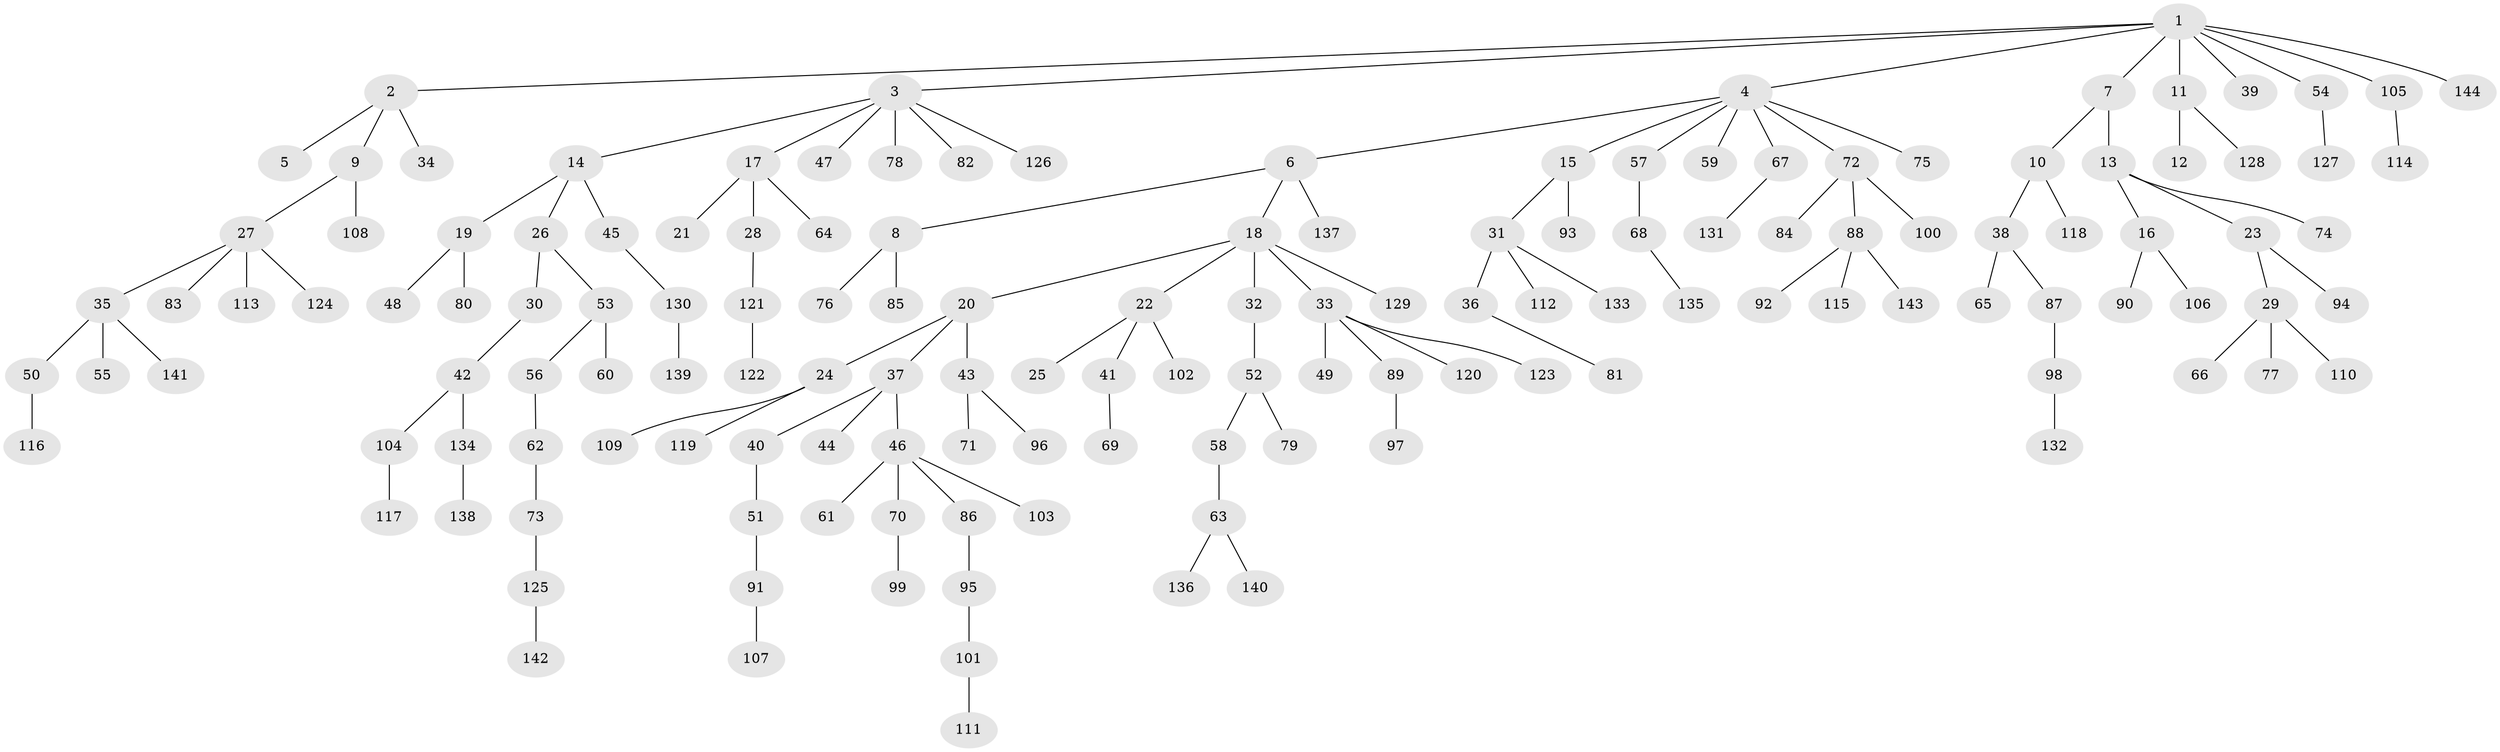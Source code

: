 // coarse degree distribution, {9: 0.028846153846153848, 3: 0.11538461538461539, 7: 0.009615384615384616, 1: 0.5576923076923077, 5: 0.038461538461538464, 2: 0.22115384615384615, 4: 0.028846153846153848}
// Generated by graph-tools (version 1.1) at 2025/52/02/27/25 19:52:12]
// undirected, 144 vertices, 143 edges
graph export_dot {
graph [start="1"]
  node [color=gray90,style=filled];
  1;
  2;
  3;
  4;
  5;
  6;
  7;
  8;
  9;
  10;
  11;
  12;
  13;
  14;
  15;
  16;
  17;
  18;
  19;
  20;
  21;
  22;
  23;
  24;
  25;
  26;
  27;
  28;
  29;
  30;
  31;
  32;
  33;
  34;
  35;
  36;
  37;
  38;
  39;
  40;
  41;
  42;
  43;
  44;
  45;
  46;
  47;
  48;
  49;
  50;
  51;
  52;
  53;
  54;
  55;
  56;
  57;
  58;
  59;
  60;
  61;
  62;
  63;
  64;
  65;
  66;
  67;
  68;
  69;
  70;
  71;
  72;
  73;
  74;
  75;
  76;
  77;
  78;
  79;
  80;
  81;
  82;
  83;
  84;
  85;
  86;
  87;
  88;
  89;
  90;
  91;
  92;
  93;
  94;
  95;
  96;
  97;
  98;
  99;
  100;
  101;
  102;
  103;
  104;
  105;
  106;
  107;
  108;
  109;
  110;
  111;
  112;
  113;
  114;
  115;
  116;
  117;
  118;
  119;
  120;
  121;
  122;
  123;
  124;
  125;
  126;
  127;
  128;
  129;
  130;
  131;
  132;
  133;
  134;
  135;
  136;
  137;
  138;
  139;
  140;
  141;
  142;
  143;
  144;
  1 -- 2;
  1 -- 3;
  1 -- 4;
  1 -- 7;
  1 -- 11;
  1 -- 39;
  1 -- 54;
  1 -- 105;
  1 -- 144;
  2 -- 5;
  2 -- 9;
  2 -- 34;
  3 -- 14;
  3 -- 17;
  3 -- 47;
  3 -- 78;
  3 -- 82;
  3 -- 126;
  4 -- 6;
  4 -- 15;
  4 -- 57;
  4 -- 59;
  4 -- 67;
  4 -- 72;
  4 -- 75;
  6 -- 8;
  6 -- 18;
  6 -- 137;
  7 -- 10;
  7 -- 13;
  8 -- 76;
  8 -- 85;
  9 -- 27;
  9 -- 108;
  10 -- 38;
  10 -- 118;
  11 -- 12;
  11 -- 128;
  13 -- 16;
  13 -- 23;
  13 -- 74;
  14 -- 19;
  14 -- 26;
  14 -- 45;
  15 -- 31;
  15 -- 93;
  16 -- 90;
  16 -- 106;
  17 -- 21;
  17 -- 28;
  17 -- 64;
  18 -- 20;
  18 -- 22;
  18 -- 32;
  18 -- 33;
  18 -- 129;
  19 -- 48;
  19 -- 80;
  20 -- 24;
  20 -- 37;
  20 -- 43;
  22 -- 25;
  22 -- 41;
  22 -- 102;
  23 -- 29;
  23 -- 94;
  24 -- 109;
  24 -- 119;
  26 -- 30;
  26 -- 53;
  27 -- 35;
  27 -- 83;
  27 -- 113;
  27 -- 124;
  28 -- 121;
  29 -- 66;
  29 -- 77;
  29 -- 110;
  30 -- 42;
  31 -- 36;
  31 -- 112;
  31 -- 133;
  32 -- 52;
  33 -- 49;
  33 -- 89;
  33 -- 120;
  33 -- 123;
  35 -- 50;
  35 -- 55;
  35 -- 141;
  36 -- 81;
  37 -- 40;
  37 -- 44;
  37 -- 46;
  38 -- 65;
  38 -- 87;
  40 -- 51;
  41 -- 69;
  42 -- 104;
  42 -- 134;
  43 -- 71;
  43 -- 96;
  45 -- 130;
  46 -- 61;
  46 -- 70;
  46 -- 86;
  46 -- 103;
  50 -- 116;
  51 -- 91;
  52 -- 58;
  52 -- 79;
  53 -- 56;
  53 -- 60;
  54 -- 127;
  56 -- 62;
  57 -- 68;
  58 -- 63;
  62 -- 73;
  63 -- 136;
  63 -- 140;
  67 -- 131;
  68 -- 135;
  70 -- 99;
  72 -- 84;
  72 -- 88;
  72 -- 100;
  73 -- 125;
  86 -- 95;
  87 -- 98;
  88 -- 92;
  88 -- 115;
  88 -- 143;
  89 -- 97;
  91 -- 107;
  95 -- 101;
  98 -- 132;
  101 -- 111;
  104 -- 117;
  105 -- 114;
  121 -- 122;
  125 -- 142;
  130 -- 139;
  134 -- 138;
}
